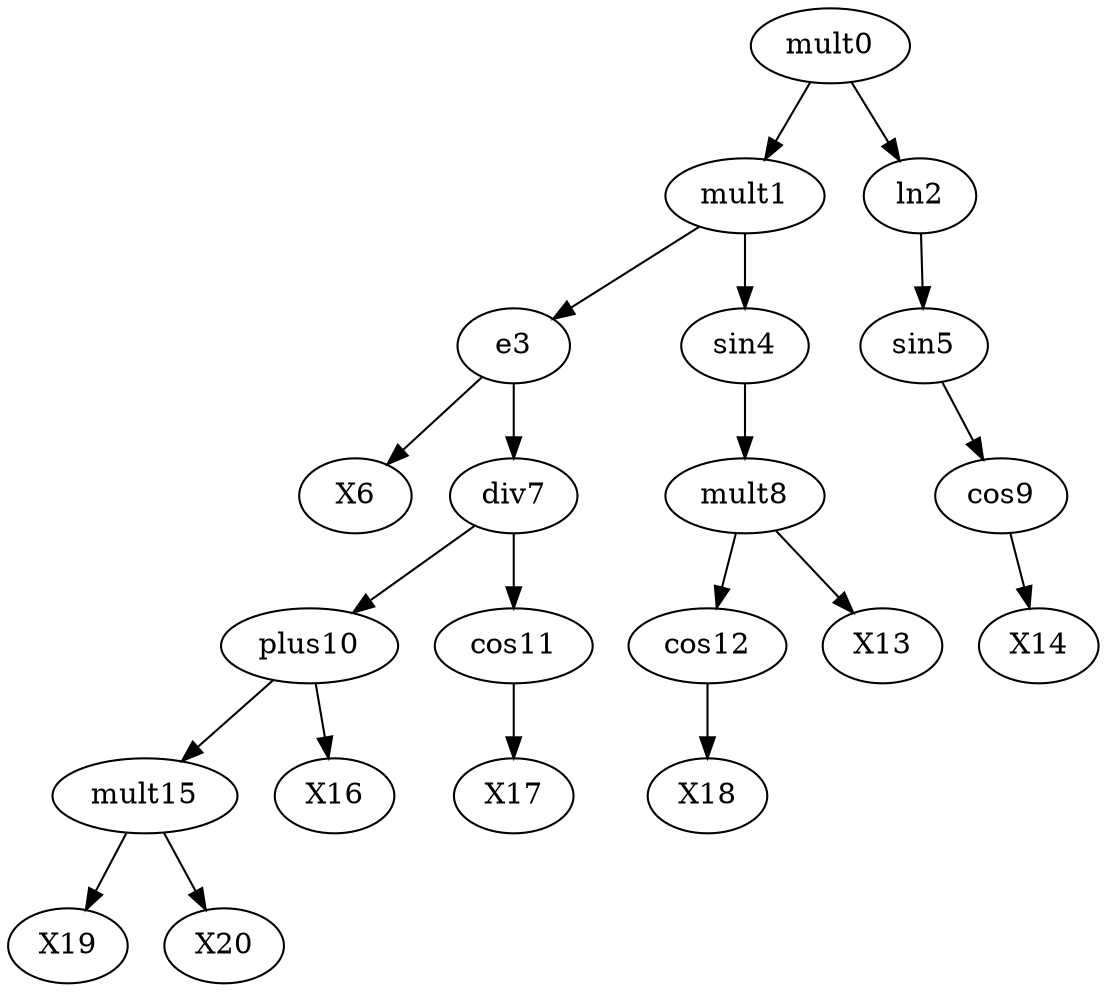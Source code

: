 digraph T {
	mult0 -> mult1;
	mult0 -> ln2;
	mult1 -> e3;
	mult1 -> sin4;
	ln2 -> sin5;
	e3 -> X6;
	e3 -> div7;
	sin4 -> mult8;
	sin5 -> cos9;
	div7 -> plus10;
	div7 -> cos11;
	mult8 -> cos12;
	mult8 -> X13;
	cos9 -> X14;
	plus10 -> mult15;
	plus10 -> X16;
	cos11 -> X17;
	cos12 -> X18;
	mult15 -> X19;
	mult15 -> X20;
}
